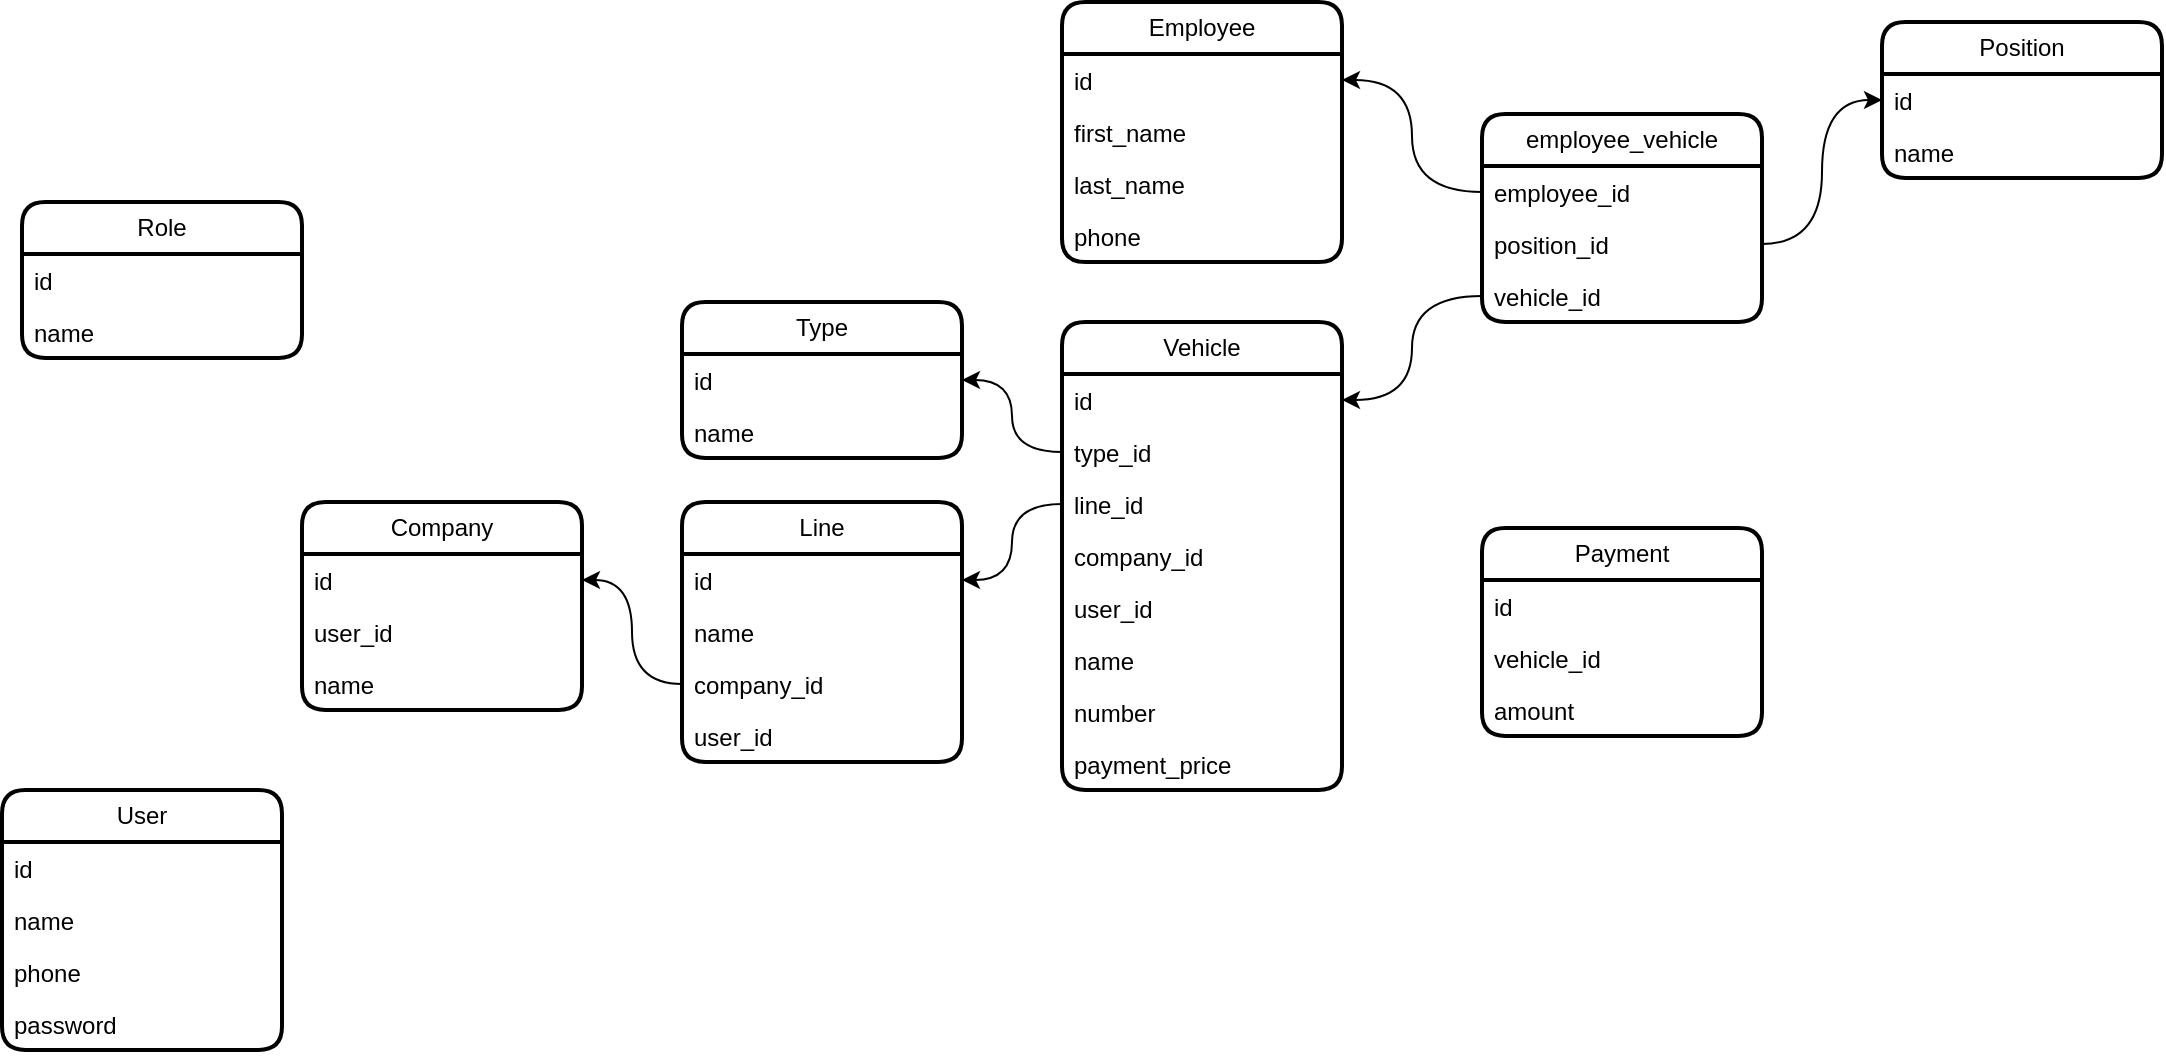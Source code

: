 <mxfile version="24.5.4" type="github">
  <diagram name="Страница — 1" id="SnI-keLMXkdukTwJwR_s">
    <mxGraphModel dx="941" dy="509" grid="1" gridSize="10" guides="1" tooltips="1" connect="1" arrows="1" fold="1" page="1" pageScale="1" pageWidth="827" pageHeight="1169" math="0" shadow="0">
      <root>
        <mxCell id="0" />
        <mxCell id="1" parent="0" />
        <mxCell id="Iq8x8qq_fXdgDx8PHz4y-1" value="User" style="swimlane;fontStyle=0;childLayout=stackLayout;horizontal=1;startSize=26;fillColor=none;horizontalStack=0;resizeParent=1;resizeParentMax=0;resizeLast=0;collapsible=1;marginBottom=0;whiteSpace=wrap;html=1;rounded=1;shadow=0;glass=0;strokeWidth=2;" vertex="1" parent="1">
          <mxGeometry x="30" y="1294" width="140" height="130" as="geometry" />
        </mxCell>
        <mxCell id="Iq8x8qq_fXdgDx8PHz4y-2" value="id" style="text;strokeColor=none;fillColor=none;align=left;verticalAlign=top;spacingLeft=4;spacingRight=4;overflow=hidden;rotatable=0;points=[[0,0.5],[1,0.5]];portConstraint=eastwest;whiteSpace=wrap;html=1;" vertex="1" parent="Iq8x8qq_fXdgDx8PHz4y-1">
          <mxGeometry y="26" width="140" height="26" as="geometry" />
        </mxCell>
        <mxCell id="Iq8x8qq_fXdgDx8PHz4y-3" value="name" style="text;strokeColor=none;fillColor=none;align=left;verticalAlign=top;spacingLeft=4;spacingRight=4;overflow=hidden;rotatable=0;points=[[0,0.5],[1,0.5]];portConstraint=eastwest;whiteSpace=wrap;html=1;" vertex="1" parent="Iq8x8qq_fXdgDx8PHz4y-1">
          <mxGeometry y="52" width="140" height="26" as="geometry" />
        </mxCell>
        <mxCell id="Iq8x8qq_fXdgDx8PHz4y-4" value="phone" style="text;strokeColor=none;fillColor=none;align=left;verticalAlign=top;spacingLeft=4;spacingRight=4;overflow=hidden;rotatable=0;points=[[0,0.5],[1,0.5]];portConstraint=eastwest;whiteSpace=wrap;html=1;" vertex="1" parent="Iq8x8qq_fXdgDx8PHz4y-1">
          <mxGeometry y="78" width="140" height="26" as="geometry" />
        </mxCell>
        <mxCell id="Iq8x8qq_fXdgDx8PHz4y-5" value="password" style="text;strokeColor=none;fillColor=none;align=left;verticalAlign=top;spacingLeft=4;spacingRight=4;overflow=hidden;rotatable=0;points=[[0,0.5],[1,0.5]];portConstraint=eastwest;whiteSpace=wrap;html=1;" vertex="1" parent="Iq8x8qq_fXdgDx8PHz4y-1">
          <mxGeometry y="104" width="140" height="26" as="geometry" />
        </mxCell>
        <mxCell id="Iq8x8qq_fXdgDx8PHz4y-7" value="Role" style="swimlane;fontStyle=0;childLayout=stackLayout;horizontal=1;startSize=26;fillColor=none;horizontalStack=0;resizeParent=1;resizeParentMax=0;resizeLast=0;collapsible=1;marginBottom=0;whiteSpace=wrap;html=1;rounded=1;shadow=0;glass=0;strokeWidth=2;" vertex="1" parent="1">
          <mxGeometry x="40" y="1000" width="140" height="78" as="geometry" />
        </mxCell>
        <mxCell id="Iq8x8qq_fXdgDx8PHz4y-8" value="id" style="text;strokeColor=none;fillColor=none;align=left;verticalAlign=top;spacingLeft=4;spacingRight=4;overflow=hidden;rotatable=0;points=[[0,0.5],[1,0.5]];portConstraint=eastwest;whiteSpace=wrap;html=1;" vertex="1" parent="Iq8x8qq_fXdgDx8PHz4y-7">
          <mxGeometry y="26" width="140" height="26" as="geometry" />
        </mxCell>
        <mxCell id="Iq8x8qq_fXdgDx8PHz4y-9" value="name" style="text;strokeColor=none;fillColor=none;align=left;verticalAlign=top;spacingLeft=4;spacingRight=4;overflow=hidden;rotatable=0;points=[[0,0.5],[1,0.5]];portConstraint=eastwest;whiteSpace=wrap;html=1;" vertex="1" parent="Iq8x8qq_fXdgDx8PHz4y-7">
          <mxGeometry y="52" width="140" height="26" as="geometry" />
        </mxCell>
        <mxCell id="Iq8x8qq_fXdgDx8PHz4y-10" value="Vehicle" style="swimlane;fontStyle=0;childLayout=stackLayout;horizontal=1;startSize=26;fillColor=none;horizontalStack=0;resizeParent=1;resizeParentMax=0;resizeLast=0;collapsible=1;marginBottom=0;whiteSpace=wrap;html=1;rounded=1;shadow=0;glass=0;strokeWidth=2;" vertex="1" parent="1">
          <mxGeometry x="560" y="1060" width="140" height="234" as="geometry" />
        </mxCell>
        <mxCell id="Iq8x8qq_fXdgDx8PHz4y-11" value="id" style="text;strokeColor=none;fillColor=none;align=left;verticalAlign=top;spacingLeft=4;spacingRight=4;overflow=hidden;rotatable=0;points=[[0,0.5],[1,0.5]];portConstraint=eastwest;whiteSpace=wrap;html=1;" vertex="1" parent="Iq8x8qq_fXdgDx8PHz4y-10">
          <mxGeometry y="26" width="140" height="26" as="geometry" />
        </mxCell>
        <mxCell id="Iq8x8qq_fXdgDx8PHz4y-43" value="type_id" style="text;strokeColor=none;fillColor=none;align=left;verticalAlign=top;spacingLeft=4;spacingRight=4;overflow=hidden;rotatable=0;points=[[0,0.5],[1,0.5]];portConstraint=eastwest;whiteSpace=wrap;html=1;" vertex="1" parent="Iq8x8qq_fXdgDx8PHz4y-10">
          <mxGeometry y="52" width="140" height="26" as="geometry" />
        </mxCell>
        <mxCell id="Iq8x8qq_fXdgDx8PHz4y-41" value="line_id" style="text;strokeColor=none;fillColor=none;align=left;verticalAlign=top;spacingLeft=4;spacingRight=4;overflow=hidden;rotatable=0;points=[[0,0.5],[1,0.5]];portConstraint=eastwest;whiteSpace=wrap;html=1;" vertex="1" parent="Iq8x8qq_fXdgDx8PHz4y-10">
          <mxGeometry y="78" width="140" height="26" as="geometry" />
        </mxCell>
        <mxCell id="Iq8x8qq_fXdgDx8PHz4y-73" value="company_id" style="text;strokeColor=none;fillColor=none;align=left;verticalAlign=top;spacingLeft=4;spacingRight=4;overflow=hidden;rotatable=0;points=[[0,0.5],[1,0.5]];portConstraint=eastwest;whiteSpace=wrap;html=1;" vertex="1" parent="Iq8x8qq_fXdgDx8PHz4y-10">
          <mxGeometry y="104" width="140" height="26" as="geometry" />
        </mxCell>
        <mxCell id="Iq8x8qq_fXdgDx8PHz4y-42" value="user_id" style="text;strokeColor=none;fillColor=none;align=left;verticalAlign=top;spacingLeft=4;spacingRight=4;overflow=hidden;rotatable=0;points=[[0,0.5],[1,0.5]];portConstraint=eastwest;whiteSpace=wrap;html=1;" vertex="1" parent="Iq8x8qq_fXdgDx8PHz4y-10">
          <mxGeometry y="130" width="140" height="26" as="geometry" />
        </mxCell>
        <mxCell id="Iq8x8qq_fXdgDx8PHz4y-12" value="name" style="text;strokeColor=none;fillColor=none;align=left;verticalAlign=top;spacingLeft=4;spacingRight=4;overflow=hidden;rotatable=0;points=[[0,0.5],[1,0.5]];portConstraint=eastwest;whiteSpace=wrap;html=1;" vertex="1" parent="Iq8x8qq_fXdgDx8PHz4y-10">
          <mxGeometry y="156" width="140" height="26" as="geometry" />
        </mxCell>
        <mxCell id="Iq8x8qq_fXdgDx8PHz4y-13" value="number" style="text;strokeColor=none;fillColor=none;align=left;verticalAlign=top;spacingLeft=4;spacingRight=4;overflow=hidden;rotatable=0;points=[[0,0.5],[1,0.5]];portConstraint=eastwest;whiteSpace=wrap;html=1;" vertex="1" parent="Iq8x8qq_fXdgDx8PHz4y-10">
          <mxGeometry y="182" width="140" height="26" as="geometry" />
        </mxCell>
        <mxCell id="Iq8x8qq_fXdgDx8PHz4y-15" value="payment_price" style="text;strokeColor=none;fillColor=none;align=left;verticalAlign=top;spacingLeft=4;spacingRight=4;overflow=hidden;rotatable=0;points=[[0,0.5],[1,0.5]];portConstraint=eastwest;whiteSpace=wrap;html=1;" vertex="1" parent="Iq8x8qq_fXdgDx8PHz4y-10">
          <mxGeometry y="208" width="140" height="26" as="geometry" />
        </mxCell>
        <mxCell id="Iq8x8qq_fXdgDx8PHz4y-16" value="Payment" style="swimlane;fontStyle=0;childLayout=stackLayout;horizontal=1;startSize=26;fillColor=none;horizontalStack=0;resizeParent=1;resizeParentMax=0;resizeLast=0;collapsible=1;marginBottom=0;whiteSpace=wrap;html=1;rounded=1;shadow=0;glass=0;strokeWidth=2;" vertex="1" parent="1">
          <mxGeometry x="770" y="1163" width="140" height="104" as="geometry" />
        </mxCell>
        <mxCell id="Iq8x8qq_fXdgDx8PHz4y-17" value="id" style="text;strokeColor=none;fillColor=none;align=left;verticalAlign=top;spacingLeft=4;spacingRight=4;overflow=hidden;rotatable=0;points=[[0,0.5],[1,0.5]];portConstraint=eastwest;whiteSpace=wrap;html=1;" vertex="1" parent="Iq8x8qq_fXdgDx8PHz4y-16">
          <mxGeometry y="26" width="140" height="26" as="geometry" />
        </mxCell>
        <mxCell id="Iq8x8qq_fXdgDx8PHz4y-18" value="vehicle_id" style="text;strokeColor=none;fillColor=none;align=left;verticalAlign=top;spacingLeft=4;spacingRight=4;overflow=hidden;rotatable=0;points=[[0,0.5],[1,0.5]];portConstraint=eastwest;whiteSpace=wrap;html=1;" vertex="1" parent="Iq8x8qq_fXdgDx8PHz4y-16">
          <mxGeometry y="52" width="140" height="26" as="geometry" />
        </mxCell>
        <mxCell id="Iq8x8qq_fXdgDx8PHz4y-19" value="amount" style="text;strokeColor=none;fillColor=none;align=left;verticalAlign=top;spacingLeft=4;spacingRight=4;overflow=hidden;rotatable=0;points=[[0,0.5],[1,0.5]];portConstraint=eastwest;whiteSpace=wrap;html=1;" vertex="1" parent="Iq8x8qq_fXdgDx8PHz4y-16">
          <mxGeometry y="78" width="140" height="26" as="geometry" />
        </mxCell>
        <mxCell id="Iq8x8qq_fXdgDx8PHz4y-31" value="Company" style="swimlane;fontStyle=0;childLayout=stackLayout;horizontal=1;startSize=26;fillColor=none;horizontalStack=0;resizeParent=1;resizeParentMax=0;resizeLast=0;collapsible=1;marginBottom=0;whiteSpace=wrap;html=1;rounded=1;shadow=0;glass=0;strokeWidth=2;" vertex="1" parent="1">
          <mxGeometry x="180" y="1150" width="140" height="104" as="geometry" />
        </mxCell>
        <mxCell id="Iq8x8qq_fXdgDx8PHz4y-32" value="id" style="text;strokeColor=none;fillColor=none;align=left;verticalAlign=top;spacingLeft=4;spacingRight=4;overflow=hidden;rotatable=0;points=[[0,0.5],[1,0.5]];portConstraint=eastwest;whiteSpace=wrap;html=1;" vertex="1" parent="Iq8x8qq_fXdgDx8PHz4y-31">
          <mxGeometry y="26" width="140" height="26" as="geometry" />
        </mxCell>
        <mxCell id="Iq8x8qq_fXdgDx8PHz4y-33" value="user_id" style="text;strokeColor=none;fillColor=none;align=left;verticalAlign=top;spacingLeft=4;spacingRight=4;overflow=hidden;rotatable=0;points=[[0,0.5],[1,0.5]];portConstraint=eastwest;whiteSpace=wrap;html=1;" vertex="1" parent="Iq8x8qq_fXdgDx8PHz4y-31">
          <mxGeometry y="52" width="140" height="26" as="geometry" />
        </mxCell>
        <mxCell id="Iq8x8qq_fXdgDx8PHz4y-34" value="name" style="text;strokeColor=none;fillColor=none;align=left;verticalAlign=top;spacingLeft=4;spacingRight=4;overflow=hidden;rotatable=0;points=[[0,0.5],[1,0.5]];portConstraint=eastwest;whiteSpace=wrap;html=1;" vertex="1" parent="Iq8x8qq_fXdgDx8PHz4y-31">
          <mxGeometry y="78" width="140" height="26" as="geometry" />
        </mxCell>
        <mxCell id="Iq8x8qq_fXdgDx8PHz4y-37" value="Type" style="swimlane;fontStyle=0;childLayout=stackLayout;horizontal=1;startSize=26;fillColor=none;horizontalStack=0;resizeParent=1;resizeParentMax=0;resizeLast=0;collapsible=1;marginBottom=0;whiteSpace=wrap;html=1;rounded=1;shadow=0;glass=0;strokeWidth=2;" vertex="1" parent="1">
          <mxGeometry x="370" y="1050" width="140" height="78" as="geometry" />
        </mxCell>
        <mxCell id="Iq8x8qq_fXdgDx8PHz4y-38" value="id" style="text;strokeColor=none;fillColor=none;align=left;verticalAlign=top;spacingLeft=4;spacingRight=4;overflow=hidden;rotatable=0;points=[[0,0.5],[1,0.5]];portConstraint=eastwest;whiteSpace=wrap;html=1;" vertex="1" parent="Iq8x8qq_fXdgDx8PHz4y-37">
          <mxGeometry y="26" width="140" height="26" as="geometry" />
        </mxCell>
        <mxCell id="Iq8x8qq_fXdgDx8PHz4y-40" value="name" style="text;strokeColor=none;fillColor=none;align=left;verticalAlign=top;spacingLeft=4;spacingRight=4;overflow=hidden;rotatable=0;points=[[0,0.5],[1,0.5]];portConstraint=eastwest;whiteSpace=wrap;html=1;" vertex="1" parent="Iq8x8qq_fXdgDx8PHz4y-37">
          <mxGeometry y="52" width="140" height="26" as="geometry" />
        </mxCell>
        <mxCell id="Iq8x8qq_fXdgDx8PHz4y-44" style="edgeStyle=orthogonalEdgeStyle;rounded=0;orthogonalLoop=1;jettySize=auto;html=1;entryX=1;entryY=0.5;entryDx=0;entryDy=0;curved=1;" edge="1" parent="1" source="Iq8x8qq_fXdgDx8PHz4y-43" target="Iq8x8qq_fXdgDx8PHz4y-38">
          <mxGeometry relative="1" as="geometry" />
        </mxCell>
        <mxCell id="Iq8x8qq_fXdgDx8PHz4y-46" value="employee_vehicle" style="swimlane;fontStyle=0;childLayout=stackLayout;horizontal=1;startSize=26;fillColor=none;horizontalStack=0;resizeParent=1;resizeParentMax=0;resizeLast=0;collapsible=1;marginBottom=0;whiteSpace=wrap;html=1;rounded=1;shadow=0;glass=0;strokeWidth=2;" vertex="1" parent="1">
          <mxGeometry x="770" y="956" width="140" height="104" as="geometry" />
        </mxCell>
        <mxCell id="Iq8x8qq_fXdgDx8PHz4y-60" value="employee_id" style="text;strokeColor=none;fillColor=none;align=left;verticalAlign=top;spacingLeft=4;spacingRight=4;overflow=hidden;rotatable=0;points=[[0,0.5],[1,0.5]];portConstraint=eastwest;whiteSpace=wrap;html=1;" vertex="1" parent="Iq8x8qq_fXdgDx8PHz4y-46">
          <mxGeometry y="26" width="140" height="26" as="geometry" />
        </mxCell>
        <mxCell id="Iq8x8qq_fXdgDx8PHz4y-54" value="position_id" style="text;strokeColor=none;fillColor=none;align=left;verticalAlign=top;spacingLeft=4;spacingRight=4;overflow=hidden;rotatable=0;points=[[0,0.5],[1,0.5]];portConstraint=eastwest;whiteSpace=wrap;html=1;" vertex="1" parent="Iq8x8qq_fXdgDx8PHz4y-46">
          <mxGeometry y="52" width="140" height="26" as="geometry" />
        </mxCell>
        <mxCell id="Iq8x8qq_fXdgDx8PHz4y-48" value="vehicle_id" style="text;strokeColor=none;fillColor=none;align=left;verticalAlign=top;spacingLeft=4;spacingRight=4;overflow=hidden;rotatable=0;points=[[0,0.5],[1,0.5]];portConstraint=eastwest;whiteSpace=wrap;html=1;" vertex="1" parent="Iq8x8qq_fXdgDx8PHz4y-46">
          <mxGeometry y="78" width="140" height="26" as="geometry" />
        </mxCell>
        <mxCell id="Iq8x8qq_fXdgDx8PHz4y-50" value="Position" style="swimlane;fontStyle=0;childLayout=stackLayout;horizontal=1;startSize=26;fillColor=none;horizontalStack=0;resizeParent=1;resizeParentMax=0;resizeLast=0;collapsible=1;marginBottom=0;whiteSpace=wrap;html=1;rounded=1;shadow=0;glass=0;strokeWidth=2;" vertex="1" parent="1">
          <mxGeometry x="970" y="910" width="140" height="78" as="geometry" />
        </mxCell>
        <mxCell id="Iq8x8qq_fXdgDx8PHz4y-51" value="id" style="text;strokeColor=none;fillColor=none;align=left;verticalAlign=top;spacingLeft=4;spacingRight=4;overflow=hidden;rotatable=0;points=[[0,0.5],[1,0.5]];portConstraint=eastwest;whiteSpace=wrap;html=1;" vertex="1" parent="Iq8x8qq_fXdgDx8PHz4y-50">
          <mxGeometry y="26" width="140" height="26" as="geometry" />
        </mxCell>
        <mxCell id="Iq8x8qq_fXdgDx8PHz4y-53" value="name" style="text;strokeColor=none;fillColor=none;align=left;verticalAlign=top;spacingLeft=4;spacingRight=4;overflow=hidden;rotatable=0;points=[[0,0.5],[1,0.5]];portConstraint=eastwest;whiteSpace=wrap;html=1;" vertex="1" parent="Iq8x8qq_fXdgDx8PHz4y-50">
          <mxGeometry y="52" width="140" height="26" as="geometry" />
        </mxCell>
        <mxCell id="Iq8x8qq_fXdgDx8PHz4y-55" value="Employee" style="swimlane;fontStyle=0;childLayout=stackLayout;horizontal=1;startSize=26;fillColor=none;horizontalStack=0;resizeParent=1;resizeParentMax=0;resizeLast=0;collapsible=1;marginBottom=0;whiteSpace=wrap;html=1;rounded=1;shadow=0;glass=0;strokeWidth=2;" vertex="1" parent="1">
          <mxGeometry x="560" y="900" width="140" height="130" as="geometry" />
        </mxCell>
        <mxCell id="Iq8x8qq_fXdgDx8PHz4y-56" value="id" style="text;strokeColor=none;fillColor=none;align=left;verticalAlign=top;spacingLeft=4;spacingRight=4;overflow=hidden;rotatable=0;points=[[0,0.5],[1,0.5]];portConstraint=eastwest;whiteSpace=wrap;html=1;" vertex="1" parent="Iq8x8qq_fXdgDx8PHz4y-55">
          <mxGeometry y="26" width="140" height="26" as="geometry" />
        </mxCell>
        <mxCell id="Iq8x8qq_fXdgDx8PHz4y-57" value="first_name" style="text;strokeColor=none;fillColor=none;align=left;verticalAlign=top;spacingLeft=4;spacingRight=4;overflow=hidden;rotatable=0;points=[[0,0.5],[1,0.5]];portConstraint=eastwest;whiteSpace=wrap;html=1;" vertex="1" parent="Iq8x8qq_fXdgDx8PHz4y-55">
          <mxGeometry y="52" width="140" height="26" as="geometry" />
        </mxCell>
        <mxCell id="Iq8x8qq_fXdgDx8PHz4y-58" value="last_name" style="text;strokeColor=none;fillColor=none;align=left;verticalAlign=top;spacingLeft=4;spacingRight=4;overflow=hidden;rotatable=0;points=[[0,0.5],[1,0.5]];portConstraint=eastwest;whiteSpace=wrap;html=1;" vertex="1" parent="Iq8x8qq_fXdgDx8PHz4y-55">
          <mxGeometry y="78" width="140" height="26" as="geometry" />
        </mxCell>
        <mxCell id="Iq8x8qq_fXdgDx8PHz4y-59" value="phone" style="text;strokeColor=none;fillColor=none;align=left;verticalAlign=top;spacingLeft=4;spacingRight=4;overflow=hidden;rotatable=0;points=[[0,0.5],[1,0.5]];portConstraint=eastwest;whiteSpace=wrap;html=1;" vertex="1" parent="Iq8x8qq_fXdgDx8PHz4y-55">
          <mxGeometry y="104" width="140" height="26" as="geometry" />
        </mxCell>
        <mxCell id="Iq8x8qq_fXdgDx8PHz4y-61" style="edgeStyle=orthogonalEdgeStyle;rounded=0;orthogonalLoop=1;jettySize=auto;html=1;entryX=1;entryY=0.5;entryDx=0;entryDy=0;curved=1;" edge="1" parent="1" source="Iq8x8qq_fXdgDx8PHz4y-60" target="Iq8x8qq_fXdgDx8PHz4y-56">
          <mxGeometry relative="1" as="geometry" />
        </mxCell>
        <mxCell id="Iq8x8qq_fXdgDx8PHz4y-63" style="edgeStyle=orthogonalEdgeStyle;rounded=0;orthogonalLoop=1;jettySize=auto;html=1;entryX=1;entryY=0.5;entryDx=0;entryDy=0;curved=1;" edge="1" parent="1" source="Iq8x8qq_fXdgDx8PHz4y-48" target="Iq8x8qq_fXdgDx8PHz4y-11">
          <mxGeometry relative="1" as="geometry" />
        </mxCell>
        <mxCell id="Iq8x8qq_fXdgDx8PHz4y-64" style="edgeStyle=orthogonalEdgeStyle;rounded=0;orthogonalLoop=1;jettySize=auto;html=1;entryX=0;entryY=0.5;entryDx=0;entryDy=0;curved=1;" edge="1" parent="1" source="Iq8x8qq_fXdgDx8PHz4y-54" target="Iq8x8qq_fXdgDx8PHz4y-51">
          <mxGeometry relative="1" as="geometry" />
        </mxCell>
        <mxCell id="Iq8x8qq_fXdgDx8PHz4y-65" value="Line" style="swimlane;fontStyle=0;childLayout=stackLayout;horizontal=1;startSize=26;fillColor=none;horizontalStack=0;resizeParent=1;resizeParentMax=0;resizeLast=0;collapsible=1;marginBottom=0;whiteSpace=wrap;html=1;rounded=1;shadow=0;glass=0;strokeWidth=2;" vertex="1" parent="1">
          <mxGeometry x="370" y="1150" width="140" height="130" as="geometry" />
        </mxCell>
        <mxCell id="Iq8x8qq_fXdgDx8PHz4y-66" value="id" style="text;strokeColor=none;fillColor=none;align=left;verticalAlign=top;spacingLeft=4;spacingRight=4;overflow=hidden;rotatable=0;points=[[0,0.5],[1,0.5]];portConstraint=eastwest;whiteSpace=wrap;html=1;" vertex="1" parent="Iq8x8qq_fXdgDx8PHz4y-65">
          <mxGeometry y="26" width="140" height="26" as="geometry" />
        </mxCell>
        <mxCell id="Iq8x8qq_fXdgDx8PHz4y-68" value="name" style="text;strokeColor=none;fillColor=none;align=left;verticalAlign=top;spacingLeft=4;spacingRight=4;overflow=hidden;rotatable=0;points=[[0,0.5],[1,0.5]];portConstraint=eastwest;whiteSpace=wrap;html=1;" vertex="1" parent="Iq8x8qq_fXdgDx8PHz4y-65">
          <mxGeometry y="52" width="140" height="26" as="geometry" />
        </mxCell>
        <mxCell id="Iq8x8qq_fXdgDx8PHz4y-70" value="company_id" style="text;strokeColor=none;fillColor=none;align=left;verticalAlign=top;spacingLeft=4;spacingRight=4;overflow=hidden;rotatable=0;points=[[0,0.5],[1,0.5]];portConstraint=eastwest;whiteSpace=wrap;html=1;" vertex="1" parent="Iq8x8qq_fXdgDx8PHz4y-65">
          <mxGeometry y="78" width="140" height="26" as="geometry" />
        </mxCell>
        <mxCell id="Iq8x8qq_fXdgDx8PHz4y-72" value="user_id" style="text;strokeColor=none;fillColor=none;align=left;verticalAlign=top;spacingLeft=4;spacingRight=4;overflow=hidden;rotatable=0;points=[[0,0.5],[1,0.5]];portConstraint=eastwest;whiteSpace=wrap;html=1;" vertex="1" parent="Iq8x8qq_fXdgDx8PHz4y-65">
          <mxGeometry y="104" width="140" height="26" as="geometry" />
        </mxCell>
        <mxCell id="Iq8x8qq_fXdgDx8PHz4y-69" style="edgeStyle=orthogonalEdgeStyle;rounded=0;orthogonalLoop=1;jettySize=auto;html=1;entryX=1;entryY=0.5;entryDx=0;entryDy=0;curved=1;" edge="1" parent="1" source="Iq8x8qq_fXdgDx8PHz4y-41" target="Iq8x8qq_fXdgDx8PHz4y-66">
          <mxGeometry relative="1" as="geometry" />
        </mxCell>
        <mxCell id="Iq8x8qq_fXdgDx8PHz4y-71" style="edgeStyle=orthogonalEdgeStyle;rounded=0;orthogonalLoop=1;jettySize=auto;html=1;entryX=1;entryY=0.5;entryDx=0;entryDy=0;curved=1;" edge="1" parent="1" source="Iq8x8qq_fXdgDx8PHz4y-70" target="Iq8x8qq_fXdgDx8PHz4y-32">
          <mxGeometry relative="1" as="geometry" />
        </mxCell>
      </root>
    </mxGraphModel>
  </diagram>
</mxfile>
